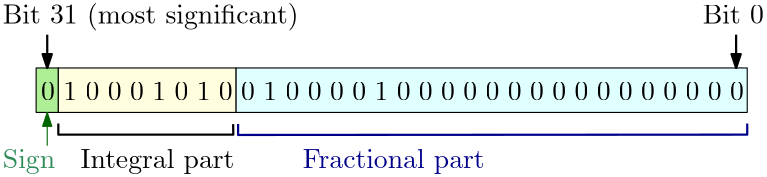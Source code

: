 <?xml version="1.0"?>
<!DOCTYPE ipe SYSTEM "ipe.dtd">
<ipe version="70218" creator="Ipe 7.2.20">
<info created="D:20201022225512" modified="D:20201023214723"/>
<ipestyle name="basic">
<symbol name="arrow/arc(spx)">
<path stroke="sym-stroke" fill="sym-stroke" pen="sym-pen">
0 0 m
-1 0.333 l
-1 -0.333 l
h
</path>
</symbol>
<symbol name="arrow/farc(spx)">
<path stroke="sym-stroke" fill="white" pen="sym-pen">
0 0 m
-1 0.333 l
-1 -0.333 l
h
</path>
</symbol>
<symbol name="arrow/ptarc(spx)">
<path stroke="sym-stroke" fill="sym-stroke" pen="sym-pen">
0 0 m
-1 0.333 l
-0.8 0 l
-1 -0.333 l
h
</path>
</symbol>
<symbol name="arrow/fptarc(spx)">
<path stroke="sym-stroke" fill="white" pen="sym-pen">
0 0 m
-1 0.333 l
-0.8 0 l
-1 -0.333 l
h
</path>
</symbol>
<symbol name="mark/circle(sx)" transformations="translations">
<path fill="sym-stroke">
0.6 0 0 0.6 0 0 e
0.4 0 0 0.4 0 0 e
</path>
</symbol>
<symbol name="mark/disk(sx)" transformations="translations">
<path fill="sym-stroke">
0.6 0 0 0.6 0 0 e
</path>
</symbol>
<symbol name="mark/fdisk(sfx)" transformations="translations">
<group>
<path fill="sym-fill">
0.5 0 0 0.5 0 0 e
</path>
<path fill="sym-stroke" fillrule="eofill">
0.6 0 0 0.6 0 0 e
0.4 0 0 0.4 0 0 e
</path>
</group>
</symbol>
<symbol name="mark/box(sx)" transformations="translations">
<path fill="sym-stroke" fillrule="eofill">
-0.6 -0.6 m
0.6 -0.6 l
0.6 0.6 l
-0.6 0.6 l
h
-0.4 -0.4 m
0.4 -0.4 l
0.4 0.4 l
-0.4 0.4 l
h
</path>
</symbol>
<symbol name="mark/square(sx)" transformations="translations">
<path fill="sym-stroke">
-0.6 -0.6 m
0.6 -0.6 l
0.6 0.6 l
-0.6 0.6 l
h
</path>
</symbol>
<symbol name="mark/fsquare(sfx)" transformations="translations">
<group>
<path fill="sym-fill">
-0.5 -0.5 m
0.5 -0.5 l
0.5 0.5 l
-0.5 0.5 l
h
</path>
<path fill="sym-stroke" fillrule="eofill">
-0.6 -0.6 m
0.6 -0.6 l
0.6 0.6 l
-0.6 0.6 l
h
-0.4 -0.4 m
0.4 -0.4 l
0.4 0.4 l
-0.4 0.4 l
h
</path>
</group>
</symbol>
<symbol name="mark/cross(sx)" transformations="translations">
<group>
<path fill="sym-stroke">
-0.43 -0.57 m
0.57 0.43 l
0.43 0.57 l
-0.57 -0.43 l
h
</path>
<path fill="sym-stroke">
-0.43 0.57 m
0.57 -0.43 l
0.43 -0.57 l
-0.57 0.43 l
h
</path>
</group>
</symbol>
<symbol name="arrow/fnormal(spx)">
<path stroke="sym-stroke" fill="white" pen="sym-pen">
0 0 m
-1 0.333 l
-1 -0.333 l
h
</path>
</symbol>
<symbol name="arrow/pointed(spx)">
<path stroke="sym-stroke" fill="sym-stroke" pen="sym-pen">
0 0 m
-1 0.333 l
-0.8 0 l
-1 -0.333 l
h
</path>
</symbol>
<symbol name="arrow/fpointed(spx)">
<path stroke="sym-stroke" fill="white" pen="sym-pen">
0 0 m
-1 0.333 l
-0.8 0 l
-1 -0.333 l
h
</path>
</symbol>
<symbol name="arrow/linear(spx)">
<path stroke="sym-stroke" pen="sym-pen">
-1 0.333 m
0 0 l
-1 -0.333 l
</path>
</symbol>
<symbol name="arrow/fdouble(spx)">
<path stroke="sym-stroke" fill="white" pen="sym-pen">
0 0 m
-1 0.333 l
-1 -0.333 l
h
-1 0 m
-2 0.333 l
-2 -0.333 l
h
</path>
</symbol>
<symbol name="arrow/double(spx)">
<path stroke="sym-stroke" fill="sym-stroke" pen="sym-pen">
0 0 m
-1 0.333 l
-1 -0.333 l
h
-1 0 m
-2 0.333 l
-2 -0.333 l
h
</path>
</symbol>
<symbol name="arrow/mid-normal(spx)">
<path stroke="sym-stroke" fill="sym-stroke" pen="sym-pen">
0.5 0 m
-0.5 0.333 l
-0.5 -0.333 l
h
</path>
</symbol>
<symbol name="arrow/mid-fnormal(spx)">
<path stroke="sym-stroke" fill="white" pen="sym-pen">
0.5 0 m
-0.5 0.333 l
-0.5 -0.333 l
h
</path>
</symbol>
<symbol name="arrow/mid-pointed(spx)">
<path stroke="sym-stroke" fill="sym-stroke" pen="sym-pen">
0.5 0 m
-0.5 0.333 l
-0.3 0 l
-0.5 -0.333 l
h
</path>
</symbol>
<symbol name="arrow/mid-fpointed(spx)">
<path stroke="sym-stroke" fill="white" pen="sym-pen">
0.5 0 m
-0.5 0.333 l
-0.3 0 l
-0.5 -0.333 l
h
</path>
</symbol>
<symbol name="arrow/mid-double(spx)">
<path stroke="sym-stroke" fill="sym-stroke" pen="sym-pen">
1 0 m
0 0.333 l
0 -0.333 l
h
0 0 m
-1 0.333 l
-1 -0.333 l
h
</path>
</symbol>
<symbol name="arrow/mid-fdouble(spx)">
<path stroke="sym-stroke" fill="white" pen="sym-pen">
1 0 m
0 0.333 l
0 -0.333 l
h
0 0 m
-1 0.333 l
-1 -0.333 l
h
</path>
</symbol>
<pen name="heavier" value="0.8"/>
<pen name="fat" value="1.2"/>
<pen name="ultrafat" value="2"/>
<symbolsize name="large" value="5"/>
<symbolsize name="small" value="2"/>
<symbolsize name="tiny" value="1.1"/>
<arrowsize name="large" value="10"/>
<arrowsize name="small" value="5"/>
<arrowsize name="tiny" value="3"/>
<color name="red" value="1 0 0"/>
<color name="blue" value="0 0 1"/>
<color name="green" value="0 1 0"/>
<color name="yellow" value="1 1 0"/>
<color name="orange" value="1 0.647 0"/>
<color name="gold" value="1 0.843 0"/>
<color name="purple" value="0.627 0.125 0.941"/>
<color name="gray" value="0.745"/>
<color name="brown" value="0.647 0.165 0.165"/>
<color name="navy" value="0 0 0.502"/>
<color name="pink" value="1 0.753 0.796"/>
<color name="seagreen" value="0.18 0.545 0.341"/>
<color name="turquoise" value="0.251 0.878 0.816"/>
<color name="violet" value="0.933 0.51 0.933"/>
<color name="darkblue" value="0 0 0.545"/>
<color name="darkcyan" value="0 0.545 0.545"/>
<color name="darkgray" value="0.663"/>
<color name="darkgreen" value="0 0.392 0"/>
<color name="darkmagenta" value="0.545 0 0.545"/>
<color name="darkorange" value="1 0.549 0"/>
<color name="darkred" value="0.545 0 0"/>
<color name="lightblue" value="0.678 0.847 0.902"/>
<color name="lightcyan" value="0.878 1 1"/>
<color name="lightgray" value="0.827"/>
<color name="lightgreen" value="0.565 0.933 0.565"/>
<color name="lightyellow" value="1 1 0.878"/>
<dashstyle name="dotted" value="[1 3] 0"/>
<dashstyle name="dashed" value="[4] 0"/>
<dashstyle name="dash dotted" value="[4 2 1 2] 0"/>
<dashstyle name="dash dot dotted" value="[4 2 1 2 1 2] 0"/>
<textsize name="large" value="\large"/>
<textsize name="Large" value="\Large"/>
<textsize name="LARGE" value="\LARGE"/>
<textsize name="huge" value="\huge"/>
<textsize name="Huge" value="\Huge"/>
<textsize name="small" value="\small"/>
<textsize name="footnote" value="\footnotesize"/>
<textsize name="tiny" value="\tiny"/>
<textstyle name="center" begin="\begin{center}" end="\end{center}"/>
<textstyle name="itemize" begin="\begin{itemize}" end="\end{itemize}"/>
<textstyle name="item" begin="\begin{itemize}\item{}" end="\end{itemize}"/>
<gridsize name="4 pts" value="4"/>
<gridsize name="8 pts (~3 mm)" value="8"/>
<gridsize name="16 pts (~6 mm)" value="16"/>
<gridsize name="32 pts (~12 mm)" value="32"/>
<gridsize name="10 pts (~3.5 mm)" value="10"/>
<gridsize name="20 pts (~7 mm)" value="20"/>
<gridsize name="14 pts (~5 mm)" value="14"/>
<gridsize name="28 pts (~10 mm)" value="28"/>
<gridsize name="56 pts (~20 mm)" value="56"/>
<anglesize name="90 deg" value="90"/>
<anglesize name="60 deg" value="60"/>
<anglesize name="45 deg" value="45"/>
<anglesize name="30 deg" value="30"/>
<anglesize name="22.5 deg" value="22.5"/>
<opacity name="10%" value="0.1"/>
<opacity name="30%" value="0.3"/>
<opacity name="50%" value="0.5"/>
<opacity name="75%" value="0.75"/>
<tiling name="falling" angle="-60" step="4" width="1"/>
<tiling name="rising" angle="30" step="4" width="1"/>
</ipestyle>
<page>
<layer name="alpha"/>
<view layers="alpha" active="alpha"/>
<path layer="alpha" stroke="black" fill="0.68 0.933 0.585">
136 768 m
136 752 l
128 752 l
128 768 l
h
</path>
<path stroke="black" fill="lightyellow">
136 768 m
136 752 l
200 752 l
200 768 l
h
</path>
<path stroke="black" fill="lightcyan">
200 768 m
200 752 l
384 752 l
384 768 l
h
</path>
<text matrix="1 0 0 1 1.78945 4.35196" transformations="translations" pos="136 752" stroke="black" type="label" width="4.981" height="6.42" depth="0" valign="baseline">1</text>
<text matrix="1 0 0 1 9.78945 4.35196" transformations="translations" pos="136 752" stroke="black" type="label" width="4.981" height="6.42" depth="0" valign="baseline">0</text>
<text matrix="1 0 0 1 17.7894 4.35196" transformations="translations" pos="136 752" stroke="black" type="label" width="4.981" height="6.42" depth="0" valign="baseline">0</text>
<text matrix="1 0 0 1 25.7894 4.35196" transformations="translations" pos="136 752" stroke="black" type="label" width="4.981" height="6.42" depth="0" valign="baseline">0</text>
<text matrix="1 0 0 1 33.7894 4.35196" transformations="translations" pos="136 752" stroke="black" type="label" width="4.981" height="6.42" depth="0" valign="baseline">1</text>
<text matrix="1 0 0 1 41.7894 4.35196" transformations="translations" pos="136 752" stroke="black" type="label" width="4.981" height="6.42" depth="0" valign="baseline">0</text>
<text matrix="1 0 0 1 49.7894 4.35196" transformations="translations" pos="136 752" stroke="black" type="label" width="4.981" height="6.42" depth="0" valign="baseline">1</text>
<text matrix="1 0 0 1 57.7894 4.35196" transformations="translations" pos="136 752" stroke="black" type="label" width="4.981" height="6.42" depth="0" valign="baseline">0</text>
<text matrix="1 0 0 1 65.7894 4.35196" transformations="translations" pos="136 752" stroke="black" type="label" width="4.981" height="6.42" depth="0" valign="baseline">0</text>
<text matrix="1 0 0 1 73.7894 4.35196" transformations="translations" pos="136 752" stroke="black" type="label" width="4.981" height="6.42" depth="0" valign="baseline">1</text>
<text matrix="1 0 0 1 81.7894 4.35196" transformations="translations" pos="136 752" stroke="black" type="label" width="4.981" height="6.42" depth="0" valign="baseline">0</text>
<text matrix="1 0 0 1 89.7894 4.35196" transformations="translations" pos="136 752" stroke="black" type="label" width="4.981" height="6.42" depth="0" valign="baseline">0</text>
<text matrix="1 0 0 1 97.7894 4.35196" transformations="translations" pos="136 752" stroke="black" type="label" width="4.981" height="6.42" depth="0" valign="baseline">0</text>
<text matrix="1 0 0 1 105.789 4.35196" transformations="translations" pos="136 752" stroke="black" type="label" width="4.981" height="6.42" depth="0" valign="baseline">0</text>
<text matrix="1 0 0 1 113.789 4.35196" transformations="translations" pos="136 752" stroke="black" type="label" width="4.981" height="6.42" depth="0" valign="baseline">1</text>
<text matrix="1 0 0 1 121.789 4.35196" transformations="translations" pos="136 752" stroke="black" type="label" width="4.981" height="6.42" depth="0" valign="baseline">0</text>
<text matrix="1 0 0 1 129.789 4.35196" transformations="translations" pos="136 752" stroke="black" type="label" width="4.981" height="6.42" depth="0" valign="baseline">0</text>
<text matrix="1 0 0 1 137.789 4.35196" transformations="translations" pos="136 752" stroke="black" type="label" width="4.981" height="6.42" depth="0" valign="baseline">0</text>
<text matrix="1 0 0 1 145.789 4.35196" transformations="translations" pos="136 752" stroke="black" type="label" width="4.981" height="6.42" depth="0" valign="baseline">0</text>
<text matrix="1 0 0 1 153.789 4.35196" transformations="translations" pos="136 752" stroke="black" type="label" width="4.981" height="6.42" depth="0" valign="baseline">0</text>
<text matrix="1 0 0 1 161.789 4.35196" transformations="translations" pos="136 752" stroke="black" type="label" width="4.981" height="6.42" depth="0" valign="baseline">0</text>
<text matrix="1 0 0 1 169.789 4.35196" transformations="translations" pos="136 752" stroke="black" type="label" width="4.981" height="6.42" depth="0" valign="baseline">0</text>
<text matrix="1 0 0 1 177.789 4.35196" transformations="translations" pos="136 752" stroke="black" type="label" width="4.981" height="6.42" depth="0" valign="baseline">0</text>
<text matrix="1 0 0 1 185.789 4.35196" transformations="translations" pos="136 752" stroke="black" type="label" width="4.981" height="6.42" depth="0" valign="baseline">0</text>
<text matrix="1 0 0 1 193.789 4.35196" transformations="translations" pos="136 752" stroke="black" type="label" width="4.981" height="6.42" depth="0" valign="baseline">0</text>
<text matrix="1 0 0 1 201.789 4.35196" transformations="translations" pos="136 752" stroke="black" type="label" width="4.981" height="6.42" depth="0" valign="baseline">0</text>
<text matrix="1 0 0 1 209.789 4.35196" transformations="translations" pos="136 752" stroke="black" type="label" width="4.981" height="6.42" depth="0" valign="baseline">0</text>
<text matrix="1 0 0 1 217.789 4.35196" transformations="translations" pos="136 752" stroke="black" type="label" width="4.981" height="6.42" depth="0" valign="baseline">0</text>
<text matrix="1 0 0 1 225.789 4.35196" transformations="translations" pos="136 752" stroke="black" type="label" width="4.981" height="6.42" depth="0" valign="baseline">0</text>
<text matrix="1 0 0 1 233.789 4.35196" transformations="translations" pos="136 752" stroke="black" type="label" width="4.981" height="6.42" depth="0" valign="baseline">0</text>
<text matrix="1 0 0 1 241.789 4.35196" transformations="translations" pos="136 752" stroke="black" type="label" width="4.981" height="6.42" depth="0" valign="baseline">0</text>
<text matrix="1 0 0 1 -6.21055 4.35196" transformations="translations" pos="136 752" stroke="black" type="label" width="4.981" height="6.42" depth="0" valign="baseline">0</text>
<text matrix="1 0 0 1 4 8" transformations="translations" pos="112 776" stroke="black" type="label" width="106.517" height="7.473" depth="2.49" valign="baseline">Bit 31 (most significant)</text>
<text matrix="1 0 0 1 256 8" transformations="translations" pos="112 776" stroke="black" type="label" width="22.001" height="6.808" depth="0" valign="baseline">Bit 0</text>
<text matrix="1 0 0 1 8 -12" transformations="translations" pos="136 744" stroke="black" type="label" width="55.403" height="6.926" depth="1.93" valign="baseline">Integral part</text>
<text matrix="1 0 0 1 88 -12" transformations="translations" pos="136 744" stroke="darkblue" type="label" width="65.505" height="6.926" depth="1.93" valign="baseline">Fractional part</text>
<path stroke="black" pen="heavier">
136 748 m
136 744 l
198.985 743.997 l
198.931 747.794 l
</path>
<path stroke="darkblue" pen="heavier">
200.716 747.834 m
200.718 743.893 l
384 744 l
384 748 l
</path>
<path matrix="1 0 0 1 0 4" stroke="black" pen="heavier" arrow="normal/small">
132 776 m
132 764 l
</path>
<path matrix="1 0 0 1 0 4" stroke="black" pen="heavier" arrow="normal/small">
380 776 m
380 764 l
</path>
<text matrix="1 0 0 1 -16 8" transformations="translations" pos="132 724" stroke="seagreen" type="label" width="18.818" height="6.815" depth="1.93" valign="baseline">Sign</text>
<path stroke="darkgreen" fill="0.582 0.471 0.176" arrow="normal/small">
132 740 m
132 752 l
</path>
</page>
<page>
<layer name="alpha"/>
<view layers="alpha" active="alpha"/>
<path layer="alpha" stroke="black" fill="0.68 0.933 0.585">
136 768 m
136 752 l
128 752 l
128 768 l
h
</path>
<path stroke="black" fill="lightyellow">
136 768 m
136 752 l
200 752 l
200 768 l
h
</path>
<path stroke="black" fill="lightcyan">
200 768 m
200 752 l
384 752 l
384 768 l
h
</path>
<text matrix="1 0 0 1 1.78945 4.352" transformations="translations" pos="136 752" stroke="black" type="label" width="4.981" height="6.42" depth="0" valign="baseline">1</text>
<text matrix="1 0 0 1 9.78945 4.352" transformations="translations" pos="136 752" stroke="black" type="label" width="4.981" height="6.42" depth="0" valign="baseline">0</text>
<text matrix="1 0 0 1 17.7894 4.352" transformations="translations" pos="136 752" stroke="black" type="label" width="4.981" height="6.42" depth="0" valign="baseline">0</text>
<text matrix="1 0 0 1 25.7894 4.352" transformations="translations" pos="136 752" stroke="black" type="label" width="4.981" height="6.42" depth="0" valign="baseline">0</text>
<text matrix="1 0 0 1 33.7894 4.352" transformations="translations" pos="136 752" stroke="black" type="label" width="4.981" height="6.42" depth="0" valign="baseline">1</text>
<text matrix="1 0 0 1 41.7894 4.352" transformations="translations" pos="136 752" stroke="black" type="label" width="4.981" height="6.42" depth="0" valign="baseline">0</text>
<text matrix="1 0 0 1 49.7894 4.352" transformations="translations" pos="136 752" stroke="black" type="label" width="4.981" height="6.42" depth="0" valign="baseline">1</text>
<text matrix="1 0 0 1 57.7894 4.352" transformations="translations" pos="136 752" stroke="black" type="label" width="4.981" height="6.42" depth="0" valign="baseline">0</text>
<text matrix="1 0 0 1 65.7894 4.352" transformations="translations" pos="136 752" stroke="black" type="label" width="4.981" height="6.42" depth="0" valign="baseline">0</text>
<text matrix="1 0 0 1 73.7894 4.352" transformations="translations" pos="136 752" stroke="black" type="label" width="4.981" height="6.42" depth="0" valign="baseline">1</text>
<text matrix="1 0 0 1 81.7894 4.352" transformations="translations" pos="136 752" stroke="black" type="label" width="4.981" height="6.42" depth="0" valign="baseline">0</text>
<text matrix="1 0 0 1 89.7894 4.352" transformations="translations" pos="136 752" stroke="black" type="label" width="4.981" height="6.42" depth="0" valign="baseline">0</text>
<text matrix="1 0 0 1 97.7894 4.352" transformations="translations" pos="136 752" stroke="black" type="label" width="4.981" height="6.42" depth="0" valign="baseline">0</text>
<text matrix="1 0 0 1 105.789 4.352" transformations="translations" pos="136 752" stroke="black" type="label" width="4.981" height="6.42" depth="0" valign="baseline">0</text>
<text matrix="1 0 0 1 113.789 4.352" transformations="translations" pos="136 752" stroke="black" type="label" width="4.981" height="6.42" depth="0" valign="baseline">1</text>
<text matrix="1 0 0 1 121.789 4.352" transformations="translations" pos="136 752" stroke="black" type="label" width="4.981" height="6.42" depth="0" valign="baseline">0</text>
<text matrix="1 0 0 1 129.789 4.352" transformations="translations" pos="136 752" stroke="black" type="label" width="4.981" height="6.42" depth="0" valign="baseline">0</text>
<text matrix="1 0 0 1 137.789 4.352" transformations="translations" pos="136 752" stroke="black" type="label" width="4.981" height="6.42" depth="0" valign="baseline">0</text>
<text matrix="1 0 0 1 145.789 4.352" transformations="translations" pos="136 752" stroke="black" type="label" width="4.981" height="6.42" depth="0" valign="baseline">0</text>
<text matrix="1 0 0 1 153.789 4.352" transformations="translations" pos="136 752" stroke="black" type="label" width="4.981" height="6.42" depth="0" valign="baseline">0</text>
<text matrix="1 0 0 1 161.789 4.352" transformations="translations" pos="136 752" stroke="black" type="label" width="4.981" height="6.42" depth="0" valign="baseline">0</text>
<text matrix="1 0 0 1 169.789 4.352" transformations="translations" pos="136 752" stroke="black" type="label" width="4.981" height="6.42" depth="0" valign="baseline">0</text>
<text matrix="1 0 0 1 177.789 4.352" transformations="translations" pos="136 752" stroke="black" type="label" width="4.981" height="6.42" depth="0" valign="baseline">0</text>
<text matrix="1 0 0 1 185.789 4.352" transformations="translations" pos="136 752" stroke="black" type="label" width="4.981" height="6.42" depth="0" valign="baseline">0</text>
<text matrix="1 0 0 1 193.789 4.352" transformations="translations" pos="136 752" stroke="black" type="label" width="4.981" height="6.42" depth="0" valign="baseline">0</text>
<text matrix="1 0 0 1 201.789 4.352" transformations="translations" pos="136 752" stroke="black" type="label" width="4.981" height="6.42" depth="0" valign="baseline">0</text>
<text matrix="1 0 0 1 209.789 4.352" transformations="translations" pos="136 752" stroke="black" type="label" width="4.981" height="6.42" depth="0" valign="baseline">0</text>
<text matrix="1 0 0 1 217.789 4.352" transformations="translations" pos="136 752" stroke="black" type="label" width="4.981" height="6.42" depth="0" valign="baseline">0</text>
<text matrix="1 0 0 1 225.789 4.352" transformations="translations" pos="136 752" stroke="black" type="label" width="4.981" height="6.42" depth="0" valign="baseline">0</text>
<text matrix="1 0 0 1 233.789 4.352" transformations="translations" pos="136 752" stroke="black" type="label" width="4.981" height="6.42" depth="0" valign="baseline">0</text>
<text matrix="1 0 0 1 241.789 4.352" transformations="translations" pos="136 752" stroke="black" type="label" width="4.981" height="6.42" depth="0" valign="baseline">0</text>
<text matrix="1 0 0 1 -6.21055 4.352" transformations="translations" pos="136 752" stroke="black" type="label" width="4.981" height="6.42" depth="0" valign="baseline">0</text>
<text matrix="1 0 0 1 4 8" transformations="translations" pos="112 776" stroke="black" type="label" width="106.517" height="7.473" depth="2.49" valign="baseline">Bit 31 (most significant)</text>
<text matrix="1 0 0 1 256 8" transformations="translations" pos="112 776" stroke="black" type="label" width="22.001" height="6.808" depth="0" valign="baseline">Bit 0</text>
<text matrix="1 0 0 1 8 -12" transformations="translations" pos="136 744" stroke="black" type="label" width="41.926" height="6.815" depth="1.93" valign="baseline">Exponent</text>
<text matrix="1 0 0 1 88 -12" transformations="translations" pos="136 744" stroke="darkblue" type="label" width="38.854" height="6.808" depth="0" valign="baseline">Mantissa</text>
<path stroke="black" pen="heavier">
136 748 m
136 744 l
198.985 743.997 l
198.931 747.794 l
</path>
<path stroke="darkblue" pen="heavier">
200.716 747.834 m
200.718 743.893 l
384 744 l
384 748 l
</path>
<path matrix="1 0 0 1 0 4" stroke="black" pen="heavier" arrow="normal/small">
132 776 m
132 764 l
</path>
<path matrix="1 0 0 1 0 4" stroke="black" pen="heavier" arrow="normal/small">
380 776 m
380 764 l
</path>
<text matrix="1 0 0 1 -16 8" transformations="translations" pos="132 724" stroke="seagreen" type="label" width="18.818" height="6.815" depth="1.93" valign="baseline">Sign</text>
<path stroke="darkgreen" fill="0.582 0.471 0.176" arrow="normal/small">
132 740 m
132 752 l
</path>
</page>
</ipe>
